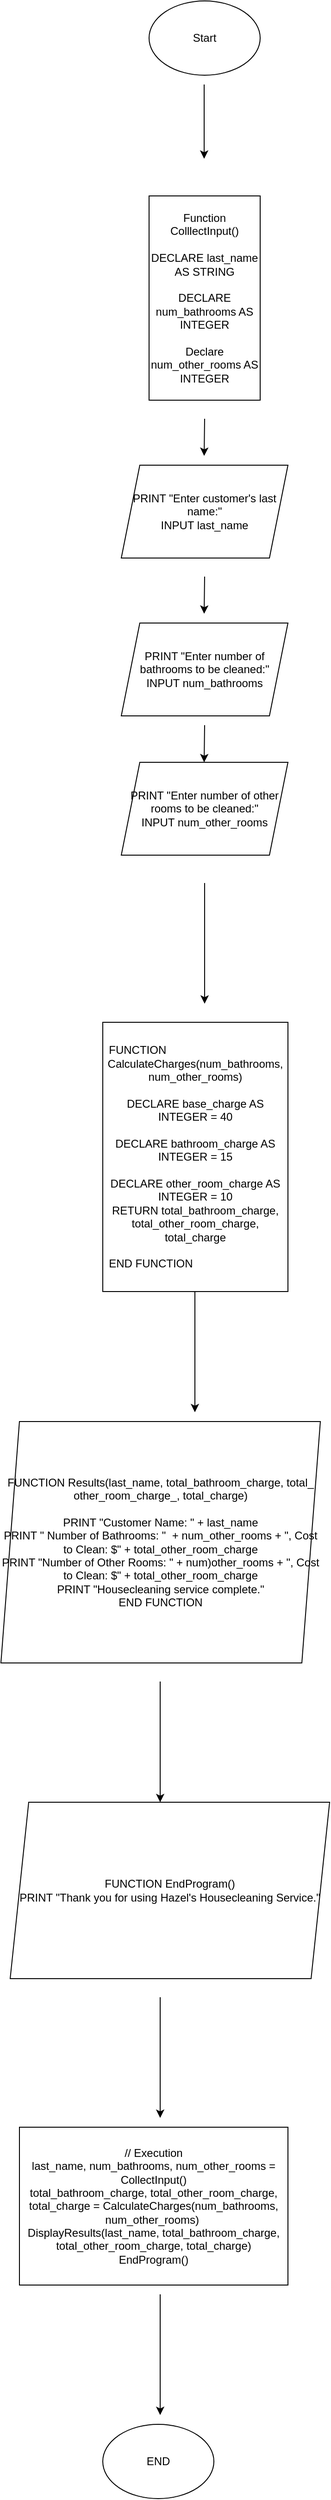 <mxfile version="24.7.17">
  <diagram name="Page-1" id="g68U-PnifDINsJDZ9939">
    <mxGraphModel dx="1322" dy="835" grid="1" gridSize="10" guides="1" tooltips="1" connect="1" arrows="1" fold="1" page="1" pageScale="1" pageWidth="850" pageHeight="1100" math="0" shadow="0">
      <root>
        <mxCell id="0" />
        <mxCell id="1" parent="0" />
        <mxCell id="zODU45Gae_rOxhApXF1g-1" value="Start" style="ellipse;whiteSpace=wrap;html=1;" vertex="1" parent="1">
          <mxGeometry x="70" y="50" width="120" height="80" as="geometry" />
        </mxCell>
        <mxCell id="zODU45Gae_rOxhApXF1g-2" value="" style="endArrow=classic;html=1;rounded=0;" edge="1" parent="1">
          <mxGeometry width="50" height="50" relative="1" as="geometry">
            <mxPoint x="129.5" y="140" as="sourcePoint" />
            <mxPoint x="129.5" y="220" as="targetPoint" />
          </mxGeometry>
        </mxCell>
        <mxCell id="zODU45Gae_rOxhApXF1g-3" value="Function ColllectInput()&lt;div&gt;&lt;br&gt;&lt;div&gt;DECLARE last_name AS STRING&lt;br&gt;&lt;/div&gt;&lt;div&gt;&lt;br&gt;&lt;/div&gt;&lt;div&gt;DECLARE num_bathrooms AS INTEGER&lt;/div&gt;&lt;div&gt;&lt;br&gt;&lt;/div&gt;&lt;div&gt;Declare num_other_rooms AS INTEGER&lt;/div&gt;&lt;/div&gt;" style="rounded=0;whiteSpace=wrap;html=1;" vertex="1" parent="1">
          <mxGeometry x="70" y="260" width="120" height="220" as="geometry" />
        </mxCell>
        <mxCell id="zODU45Gae_rOxhApXF1g-5" value="PRINT &quot;Enter customer&#39;s last name:&quot;&lt;div&gt;INPUT last_name&lt;/div&gt;" style="shape=parallelogram;perimeter=parallelogramPerimeter;whiteSpace=wrap;html=1;fixedSize=1;" vertex="1" parent="1">
          <mxGeometry x="40" y="550" width="180" height="100" as="geometry" />
        </mxCell>
        <mxCell id="zODU45Gae_rOxhApXF1g-8" value="PRINT &quot;Enter number of bathrooms to be cleaned:&quot;&lt;div&gt;INPUT num_bathrooms&lt;/div&gt;" style="shape=parallelogram;perimeter=parallelogramPerimeter;whiteSpace=wrap;html=1;fixedSize=1;" vertex="1" parent="1">
          <mxGeometry x="40" y="720" width="180" height="100" as="geometry" />
        </mxCell>
        <mxCell id="zODU45Gae_rOxhApXF1g-9" value="PRINT &quot;Enter number of other rooms to be cleaned:&quot;&lt;div&gt;INPUT num_other_rooms&lt;/div&gt;" style="shape=parallelogram;perimeter=parallelogramPerimeter;whiteSpace=wrap;html=1;fixedSize=1;" vertex="1" parent="1">
          <mxGeometry x="40" y="870" width="180" height="100" as="geometry" />
        </mxCell>
        <mxCell id="zODU45Gae_rOxhApXF1g-11" value="" style="endArrow=classic;html=1;rounded=0;" edge="1" parent="1">
          <mxGeometry width="50" height="50" relative="1" as="geometry">
            <mxPoint x="130" y="500" as="sourcePoint" />
            <mxPoint x="129.5" y="540" as="targetPoint" />
          </mxGeometry>
        </mxCell>
        <mxCell id="zODU45Gae_rOxhApXF1g-12" value="" style="endArrow=classic;html=1;rounded=0;" edge="1" parent="1">
          <mxGeometry width="50" height="50" relative="1" as="geometry">
            <mxPoint x="130" y="670" as="sourcePoint" />
            <mxPoint x="129.5" y="710" as="targetPoint" />
          </mxGeometry>
        </mxCell>
        <mxCell id="zODU45Gae_rOxhApXF1g-14" value="" style="endArrow=classic;html=1;rounded=0;" edge="1" parent="1">
          <mxGeometry width="50" height="50" relative="1" as="geometry">
            <mxPoint x="130" y="830" as="sourcePoint" />
            <mxPoint x="129.5" y="870" as="targetPoint" />
          </mxGeometry>
        </mxCell>
        <mxCell id="zODU45Gae_rOxhApXF1g-15" value="" style="endArrow=classic;html=1;rounded=0;" edge="1" parent="1">
          <mxGeometry width="50" height="50" relative="1" as="geometry">
            <mxPoint x="130" y="1000" as="sourcePoint" />
            <mxPoint x="130" y="1130" as="targetPoint" />
          </mxGeometry>
        </mxCell>
        <mxCell id="zODU45Gae_rOxhApXF1g-17" value="FUNCTION&lt;span style=&quot;white-space: pre;&quot;&gt;&#x9;&lt;/span&gt;&lt;span style=&quot;white-space: pre;&quot;&gt;&#x9;&lt;/span&gt;&lt;span style=&quot;white-space: pre;&quot;&gt;&#x9;&lt;/span&gt;&lt;span style=&quot;white-space: pre;&quot;&gt;&#x9;&lt;/span&gt;&lt;span style=&quot;white-space: pre;&quot;&gt;&#x9;&lt;/span&gt; CalculateCharges(num_bathrooms, num_other_rooms)&lt;div&gt;&lt;br&gt;&lt;/div&gt;&lt;div&gt;DECLARE base_charge AS INTEGER = 40&lt;/div&gt;&lt;div&gt;&lt;br&gt;&lt;/div&gt;&lt;div&gt;DECLARE bathroom_charge AS INTEGER = 15&lt;/div&gt;&lt;div&gt;&lt;br&gt;&lt;/div&gt;&lt;div&gt;DECLARE other_room_charge AS INTEGER = 10&lt;/div&gt;&lt;div&gt;RETURN total_bathroom_charge, total_other_room_charge, total_charge&lt;/div&gt;&lt;div&gt;&lt;br&gt;&lt;/div&gt;&lt;div&gt;END FUNCTION&lt;span style=&quot;white-space: pre;&quot;&gt;&#x9;&lt;/span&gt;&lt;span style=&quot;white-space: pre;&quot;&gt;&#x9;&lt;/span&gt;&lt;span style=&quot;white-space: pre;&quot;&gt;&#x9;&lt;/span&gt;&lt;span style=&quot;white-space: pre;&quot;&gt;&#x9;&lt;/span&gt;&lt;/div&gt;" style="rounded=0;whiteSpace=wrap;html=1;" vertex="1" parent="1">
          <mxGeometry x="20" y="1150" width="200" height="290" as="geometry" />
        </mxCell>
        <mxCell id="zODU45Gae_rOxhApXF1g-24" value="" style="endArrow=classic;html=1;rounded=0;" edge="1" parent="1">
          <mxGeometry width="50" height="50" relative="1" as="geometry">
            <mxPoint x="119.5" y="1440" as="sourcePoint" />
            <mxPoint x="119.5" y="1570" as="targetPoint" />
          </mxGeometry>
        </mxCell>
        <mxCell id="zODU45Gae_rOxhApXF1g-26" value="FUNCTION Results(last_name, total_bathroom_charge, total_ other_room_charge_, total_charge)&lt;div&gt;&lt;br&gt;&lt;/div&gt;&lt;div&gt;PRINT &quot;Customer Name: &quot; + last_name&lt;/div&gt;&lt;div&gt;PRINT &quot; Number of Bathrooms: &quot;&amp;nbsp; + num_other_rooms + &quot;, Cost to Clean: $&quot; + total_other_room_charge&lt;/div&gt;&lt;div&gt;PRINT &quot;Number of Other Rooms: &quot; + num)other_rooms + &quot;, Cost to Clean: $&quot; + total_other_room_charge&lt;/div&gt;&lt;div&gt;PRINT &quot;Housecleaning service complete.&quot;&lt;/div&gt;&lt;div&gt;END FUNCTION&lt;/div&gt;" style="shape=parallelogram;perimeter=parallelogramPerimeter;whiteSpace=wrap;html=1;fixedSize=1;align=center;" vertex="1" parent="1">
          <mxGeometry x="-90" y="1580" width="345" height="260" as="geometry" />
        </mxCell>
        <mxCell id="zODU45Gae_rOxhApXF1g-27" value="" style="endArrow=classic;html=1;rounded=0;" edge="1" parent="1">
          <mxGeometry width="50" height="50" relative="1" as="geometry">
            <mxPoint x="82" y="1860" as="sourcePoint" />
            <mxPoint x="82" y="1990" as="targetPoint" />
          </mxGeometry>
        </mxCell>
        <mxCell id="zODU45Gae_rOxhApXF1g-28" value="// Execution&lt;div&gt;last_name, num_bathrooms, num_other_rooms = CollectInput()&lt;/div&gt;&lt;div&gt;total_bathroom_charge, total_other_room_charge, total_charge = CalculateCharges(num_bathrooms, num_other_rooms)&amp;nbsp;&lt;/div&gt;&lt;div&gt;DisplayResults(last_name, total_bathroom_charge, total_other_room_charge, total_charge)&lt;br/&gt;EndProgram()&lt;/div&gt;" style="rounded=0;whiteSpace=wrap;html=1;" vertex="1" parent="1">
          <mxGeometry x="-70" y="2340" width="290" height="170" as="geometry" />
        </mxCell>
        <mxCell id="zODU45Gae_rOxhApXF1g-29" value="FUNCTION EndProgram()&lt;div&gt;PRINT &quot;Thank you for using Hazel&#39;s Housecleaning Service.&quot;&lt;/div&gt;" style="shape=parallelogram;perimeter=parallelogramPerimeter;whiteSpace=wrap;html=1;fixedSize=1;align=center;" vertex="1" parent="1">
          <mxGeometry x="-80" y="1990" width="345" height="190" as="geometry" />
        </mxCell>
        <mxCell id="zODU45Gae_rOxhApXF1g-30" value="END" style="ellipse;whiteSpace=wrap;html=1;" vertex="1" parent="1">
          <mxGeometry x="20" y="2660" width="120" height="80" as="geometry" />
        </mxCell>
        <mxCell id="zODU45Gae_rOxhApXF1g-31" value="" style="endArrow=classic;html=1;rounded=0;" edge="1" parent="1">
          <mxGeometry width="50" height="50" relative="1" as="geometry">
            <mxPoint x="82" y="2200" as="sourcePoint" />
            <mxPoint x="82" y="2330" as="targetPoint" />
          </mxGeometry>
        </mxCell>
        <mxCell id="zODU45Gae_rOxhApXF1g-33" value="" style="endArrow=classic;html=1;rounded=0;" edge="1" parent="1">
          <mxGeometry width="50" height="50" relative="1" as="geometry">
            <mxPoint x="82" y="2520" as="sourcePoint" />
            <mxPoint x="82" y="2650" as="targetPoint" />
          </mxGeometry>
        </mxCell>
      </root>
    </mxGraphModel>
  </diagram>
</mxfile>
